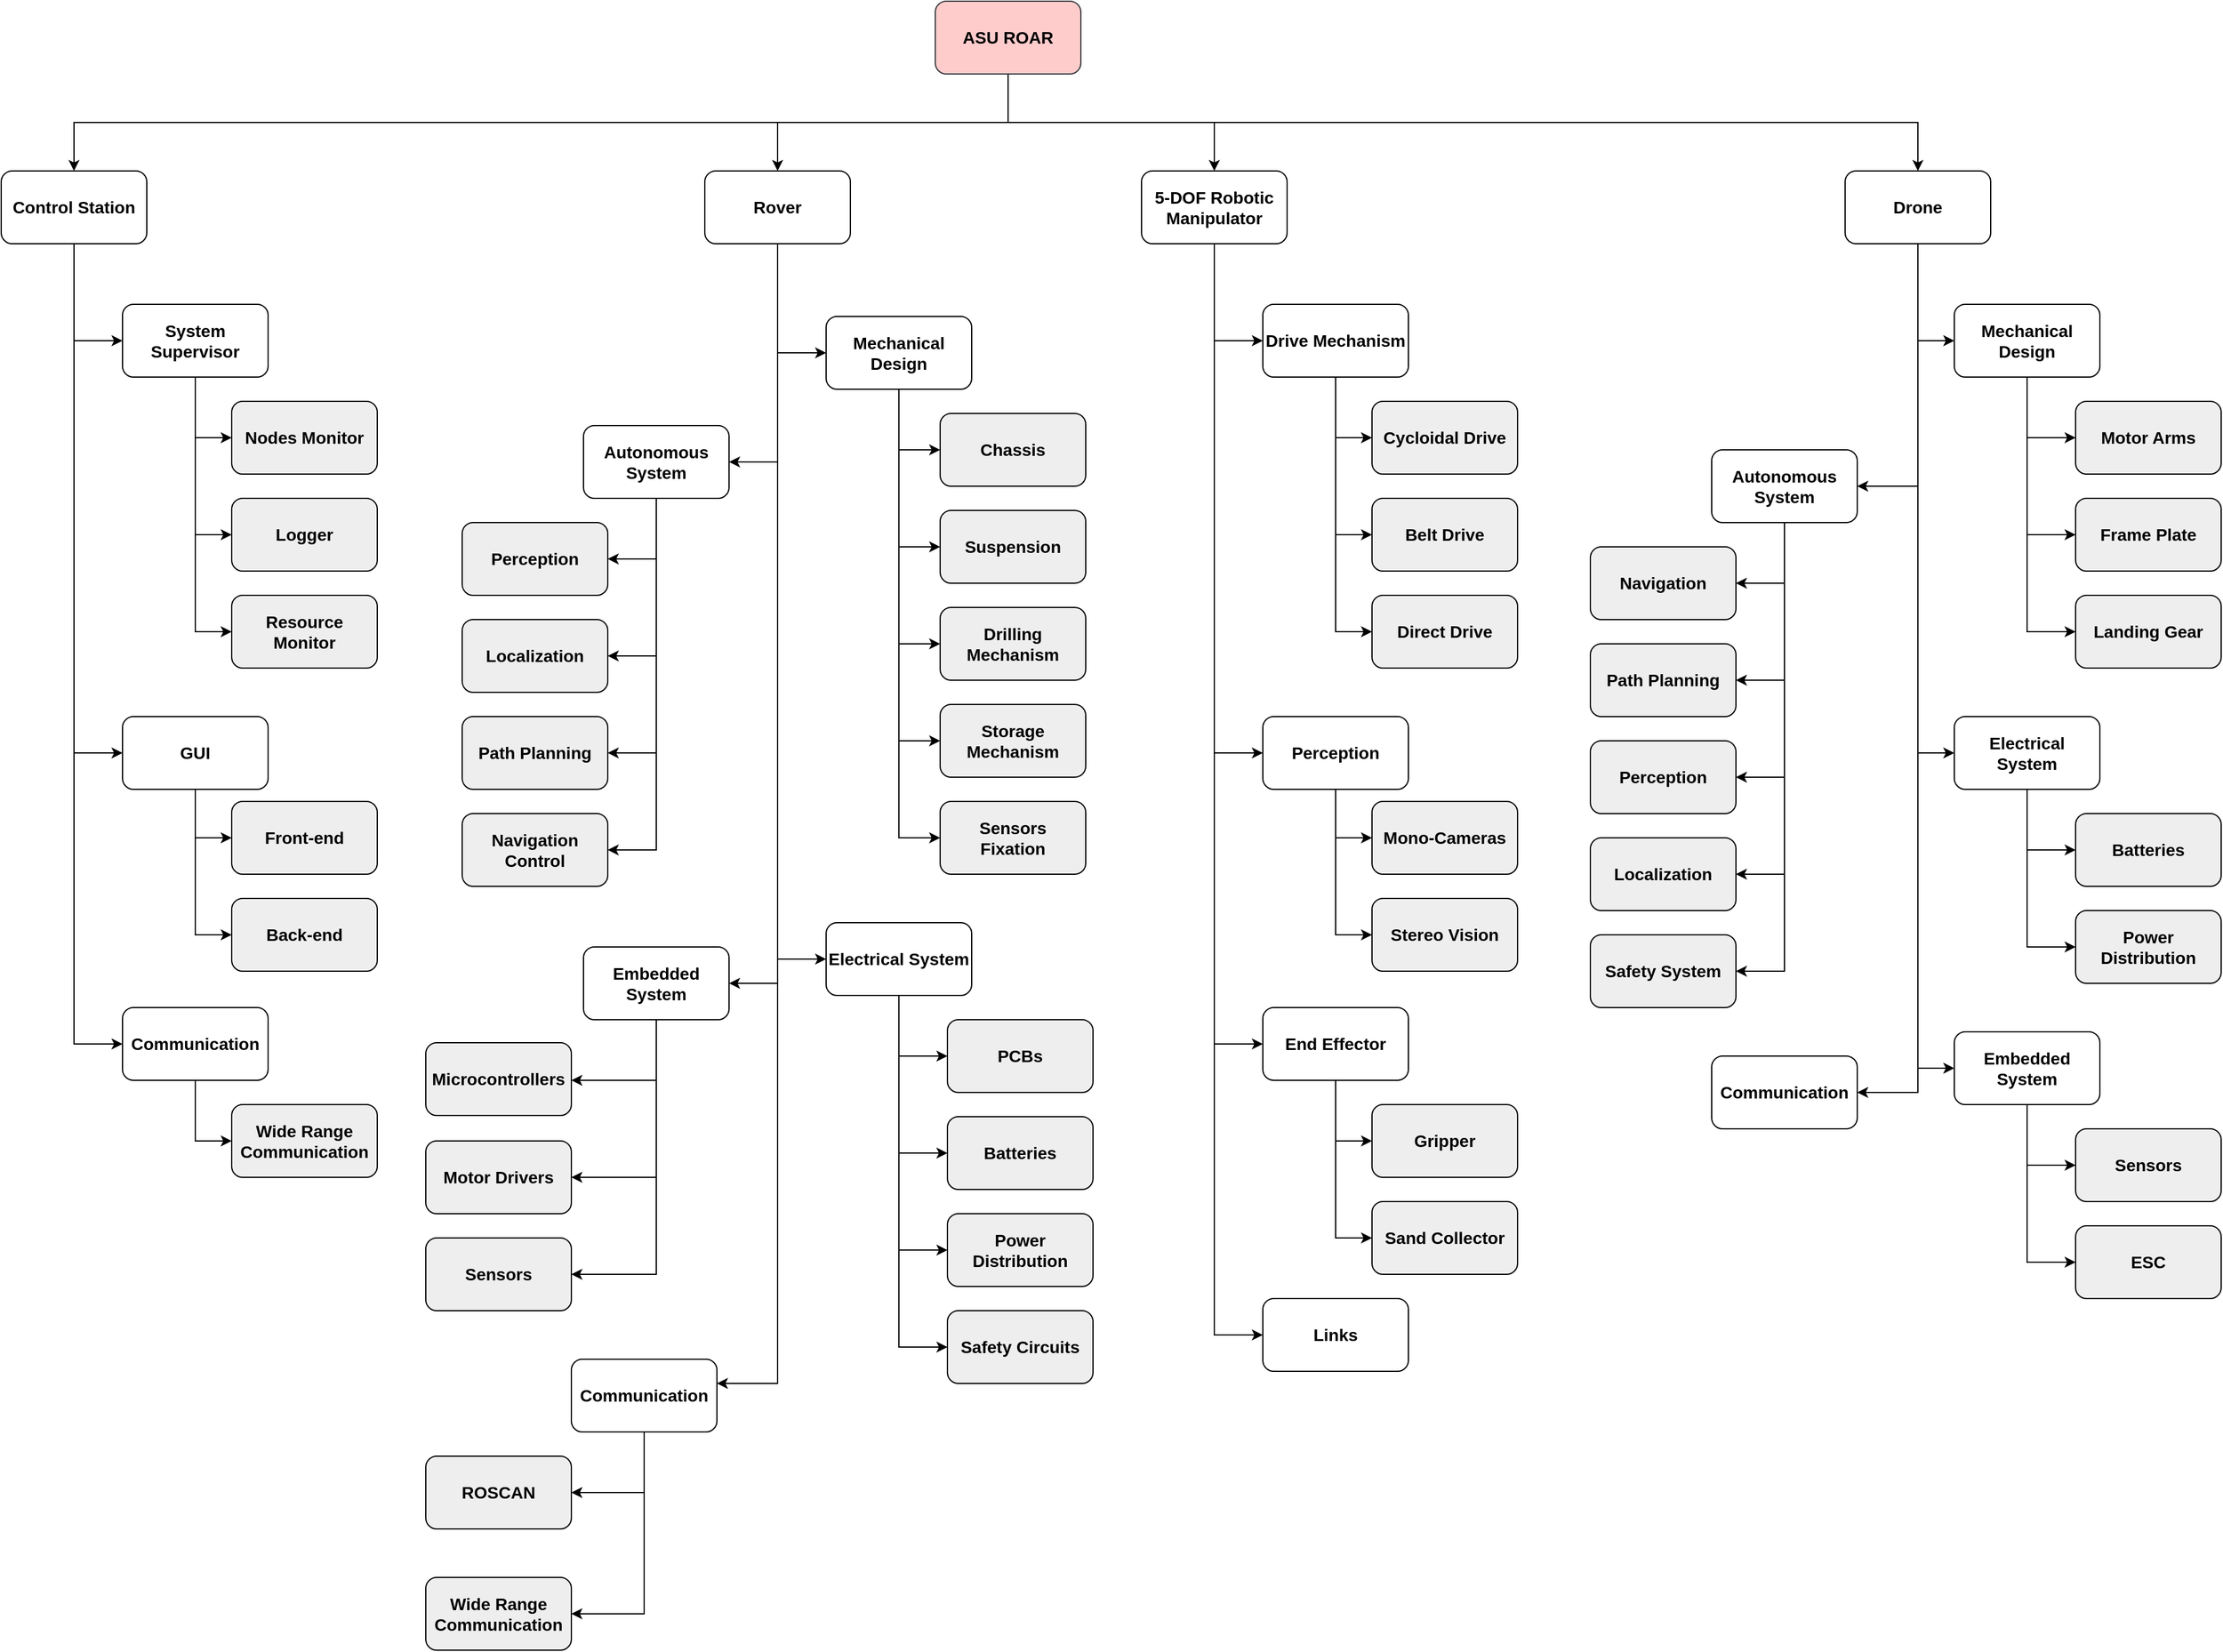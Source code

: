 <mxfile version="26.1.1">
  <diagram id="prtHgNgQTEPvFCAcTncT" name="Page-1">
    <mxGraphModel dx="3217" dy="1393" grid="1" gridSize="10" guides="1" tooltips="1" connect="1" arrows="1" fold="1" page="1" pageScale="1" pageWidth="827" pageHeight="1169" math="0" shadow="0">
      <root>
        <mxCell id="0" />
        <mxCell id="1" parent="0" />
        <mxCell id="KZ6kE2b2YqEz4VbwZUhU-57" style="edgeStyle=orthogonalEdgeStyle;rounded=0;orthogonalLoop=1;jettySize=auto;html=1;exitX=0.5;exitY=1;exitDx=0;exitDy=0;entryX=0.5;entryY=0;entryDx=0;entryDy=0;" parent="1" source="N1VjgT0BrK08xfT6yM9E-1" target="KZ6kE2b2YqEz4VbwZUhU-35" edge="1">
          <mxGeometry relative="1" as="geometry" />
        </mxCell>
        <mxCell id="KZ6kE2b2YqEz4VbwZUhU-58" style="edgeStyle=orthogonalEdgeStyle;rounded=0;orthogonalLoop=1;jettySize=auto;html=1;exitX=0.5;exitY=1;exitDx=0;exitDy=0;entryX=0.5;entryY=0;entryDx=0;entryDy=0;" parent="1" source="N1VjgT0BrK08xfT6yM9E-1" target="N1VjgT0BrK08xfT6yM9E-2" edge="1">
          <mxGeometry relative="1" as="geometry" />
        </mxCell>
        <mxCell id="KZ6kE2b2YqEz4VbwZUhU-59" style="edgeStyle=orthogonalEdgeStyle;rounded=0;orthogonalLoop=1;jettySize=auto;html=1;exitX=0.5;exitY=1;exitDx=0;exitDy=0;entryX=0.5;entryY=0;entryDx=0;entryDy=0;" parent="1" source="N1VjgT0BrK08xfT6yM9E-1" target="N1VjgT0BrK08xfT6yM9E-4" edge="1">
          <mxGeometry relative="1" as="geometry" />
        </mxCell>
        <mxCell id="KZ6kE2b2YqEz4VbwZUhU-60" style="edgeStyle=orthogonalEdgeStyle;rounded=0;orthogonalLoop=1;jettySize=auto;html=1;exitX=0.5;exitY=1;exitDx=0;exitDy=0;entryX=0.5;entryY=0;entryDx=0;entryDy=0;" parent="1" source="N1VjgT0BrK08xfT6yM9E-1" target="N1VjgT0BrK08xfT6yM9E-7" edge="1">
          <mxGeometry relative="1" as="geometry" />
        </mxCell>
        <mxCell id="N1VjgT0BrK08xfT6yM9E-1" value="ASU ROAR" style="rounded=1;whiteSpace=wrap;html=1;fillColor=light-dark(#FFCCCC,#800000);strokeColor=#36393d;fontStyle=1;fontSize=14;" parent="1" vertex="1">
          <mxGeometry x="200" width="120" height="60" as="geometry" />
        </mxCell>
        <mxCell id="N1VjgT0BrK08xfT6yM9E-10" value="" style="edgeStyle=orthogonalEdgeStyle;rounded=0;orthogonalLoop=1;jettySize=auto;html=1;fontStyle=1;fontSize=14;fillColor=#eeeeee;strokeColor=light-dark(#000000,#F5F5F5);fontColor=light-dark(#000000,#000000);" parent="1" source="N1VjgT0BrK08xfT6yM9E-2" target="N1VjgT0BrK08xfT6yM9E-9" edge="1">
          <mxGeometry relative="1" as="geometry">
            <Array as="points">
              <mxPoint x="70" y="290" />
            </Array>
          </mxGeometry>
        </mxCell>
        <mxCell id="N1VjgT0BrK08xfT6yM9E-12" value="" style="edgeStyle=orthogonalEdgeStyle;rounded=0;orthogonalLoop=1;jettySize=auto;html=1;fontStyle=1;fontSize=14;fillColor=#eeeeee;strokeColor=light-dark(#000000,#F5F5F5);fontColor=light-dark(#000000,#000000);" parent="1" source="N1VjgT0BrK08xfT6yM9E-2" target="N1VjgT0BrK08xfT6yM9E-11" edge="1">
          <mxGeometry relative="1" as="geometry">
            <Array as="points">
              <mxPoint x="70" y="380" />
            </Array>
          </mxGeometry>
        </mxCell>
        <mxCell id="N1VjgT0BrK08xfT6yM9E-34" value="" style="edgeStyle=orthogonalEdgeStyle;rounded=0;orthogonalLoop=1;jettySize=auto;html=1;fontStyle=1;fontSize=14;fillColor=#eeeeee;strokeColor=light-dark(#000000,#F5F5F5);fontColor=light-dark(#000000,#000000);" parent="1" source="N1VjgT0BrK08xfT6yM9E-2" target="N1VjgT0BrK08xfT6yM9E-33" edge="1">
          <mxGeometry relative="1" as="geometry">
            <Array as="points">
              <mxPoint x="70" y="810" />
            </Array>
          </mxGeometry>
        </mxCell>
        <mxCell id="N1VjgT0BrK08xfT6yM9E-36" value="" style="edgeStyle=orthogonalEdgeStyle;rounded=0;orthogonalLoop=1;jettySize=auto;html=1;fontStyle=1;fontSize=14;fillColor=#eeeeee;strokeColor=light-dark(#000000,#F5F5F5);fontColor=light-dark(#000000,#000000);" parent="1" source="N1VjgT0BrK08xfT6yM9E-2" target="N1VjgT0BrK08xfT6yM9E-35" edge="1">
          <mxGeometry relative="1" as="geometry">
            <Array as="points">
              <mxPoint x="70" y="1140" />
            </Array>
          </mxGeometry>
        </mxCell>
        <mxCell id="fmWjf3nf-cf21QUZLyPy-4" style="edgeStyle=orthogonalEdgeStyle;rounded=0;orthogonalLoop=1;jettySize=auto;html=1;exitX=0.5;exitY=1;exitDx=0;exitDy=0;entryX=0;entryY=0.5;entryDx=0;entryDy=0;" edge="1" parent="1" source="N1VjgT0BrK08xfT6yM9E-2" target="N1VjgT0BrK08xfT6yM9E-37">
          <mxGeometry relative="1" as="geometry" />
        </mxCell>
        <mxCell id="N1VjgT0BrK08xfT6yM9E-2" value="Rover" style="whiteSpace=wrap;html=1;rounded=1;fillColor=light-dark(#FFFFFF,#AD7777);fontStyle=1;fontSize=14;" parent="1" vertex="1">
          <mxGeometry x="10" y="140" width="120" height="60" as="geometry" />
        </mxCell>
        <mxCell id="N1VjgT0BrK08xfT6yM9E-60" value="" style="edgeStyle=orthogonalEdgeStyle;rounded=0;orthogonalLoop=1;jettySize=auto;html=1;fontStyle=1;fontSize=14;fillColor=#eeeeee;strokeColor=light-dark(#000000,#F5F5F5);fontColor=light-dark(#000000,#000000);" parent="1" source="N1VjgT0BrK08xfT6yM9E-4" target="N1VjgT0BrK08xfT6yM9E-59" edge="1">
          <mxGeometry relative="1" as="geometry">
            <Array as="points">
              <mxPoint x="430" y="280" />
            </Array>
          </mxGeometry>
        </mxCell>
        <mxCell id="N1VjgT0BrK08xfT6yM9E-62" value="" style="edgeStyle=orthogonalEdgeStyle;rounded=0;orthogonalLoop=1;jettySize=auto;html=1;fontStyle=1;fontSize=14;fillColor=#eeeeee;strokeColor=light-dark(#000000,#F5F5F5);fontColor=light-dark(#000000,#000000);" parent="1" source="N1VjgT0BrK08xfT6yM9E-4" target="N1VjgT0BrK08xfT6yM9E-61" edge="1">
          <mxGeometry relative="1" as="geometry">
            <Array as="points">
              <mxPoint x="430" y="890" />
              <mxPoint x="430" y="890" />
            </Array>
          </mxGeometry>
        </mxCell>
        <mxCell id="N1VjgT0BrK08xfT6yM9E-64" value="" style="edgeStyle=orthogonalEdgeStyle;rounded=0;orthogonalLoop=1;jettySize=auto;html=1;fontStyle=1;fontSize=14;fillColor=#eeeeee;strokeColor=light-dark(#000000,#F5F5F5);fontColor=light-dark(#000000,#000000);" parent="1" source="N1VjgT0BrK08xfT6yM9E-4" target="N1VjgT0BrK08xfT6yM9E-63" edge="1">
          <mxGeometry relative="1" as="geometry">
            <Array as="points">
              <mxPoint x="430" y="860" />
            </Array>
          </mxGeometry>
        </mxCell>
        <mxCell id="N1VjgT0BrK08xfT6yM9E-66" value="" style="edgeStyle=orthogonalEdgeStyle;rounded=0;orthogonalLoop=1;jettySize=auto;html=1;fontStyle=1;fontSize=14;fillColor=#eeeeee;strokeColor=light-dark(#000000,#F5F5F5);fontColor=light-dark(#000000,#000000);" parent="1" source="N1VjgT0BrK08xfT6yM9E-4" target="N1VjgT0BrK08xfT6yM9E-65" edge="1">
          <mxGeometry relative="1" as="geometry">
            <Array as="points">
              <mxPoint x="430" y="620" />
            </Array>
          </mxGeometry>
        </mxCell>
        <mxCell id="N1VjgT0BrK08xfT6yM9E-4" value="5-DOF Robotic Manipulator" style="rounded=1;whiteSpace=wrap;html=1;fillColor=light-dark(#FFFFFF,#AD7777);fontStyle=1;fontSize=14;" parent="1" vertex="1">
          <mxGeometry x="370" y="140" width="120" height="60" as="geometry" />
        </mxCell>
        <mxCell id="KZ6kE2b2YqEz4VbwZUhU-1" style="edgeStyle=orthogonalEdgeStyle;rounded=0;orthogonalLoop=1;jettySize=auto;html=1;exitX=0.5;exitY=1;exitDx=0;exitDy=0;entryX=0;entryY=0.5;entryDx=0;entryDy=0;" parent="1" source="N1VjgT0BrK08xfT6yM9E-7" target="N1VjgT0BrK08xfT6yM9E-83" edge="1">
          <mxGeometry relative="1" as="geometry" />
        </mxCell>
        <mxCell id="KZ6kE2b2YqEz4VbwZUhU-8" style="edgeStyle=orthogonalEdgeStyle;rounded=0;orthogonalLoop=1;jettySize=auto;html=1;exitX=0.5;exitY=1;exitDx=0;exitDy=0;entryX=0;entryY=0.5;entryDx=0;entryDy=0;" parent="1" source="N1VjgT0BrK08xfT6yM9E-7" target="N1VjgT0BrK08xfT6yM9E-87" edge="1">
          <mxGeometry relative="1" as="geometry" />
        </mxCell>
        <mxCell id="KZ6kE2b2YqEz4VbwZUhU-18" style="edgeStyle=orthogonalEdgeStyle;rounded=0;orthogonalLoop=1;jettySize=auto;html=1;exitX=0.5;exitY=1;exitDx=0;exitDy=0;entryX=0;entryY=0.5;entryDx=0;entryDy=0;" parent="1" source="N1VjgT0BrK08xfT6yM9E-7" target="KZ6kE2b2YqEz4VbwZUhU-15" edge="1">
          <mxGeometry relative="1" as="geometry">
            <mxPoint x="990" y="897.5" as="targetPoint" />
          </mxGeometry>
        </mxCell>
        <mxCell id="KZ6kE2b2YqEz4VbwZUhU-19" style="edgeStyle=orthogonalEdgeStyle;rounded=0;orthogonalLoop=1;jettySize=auto;html=1;exitX=0.5;exitY=1;exitDx=0;exitDy=0;entryX=1;entryY=0.5;entryDx=0;entryDy=0;" parent="1" source="N1VjgT0BrK08xfT6yM9E-7" target="N1VjgT0BrK08xfT6yM9E-85" edge="1">
          <mxGeometry relative="1" as="geometry" />
        </mxCell>
        <mxCell id="KZ6kE2b2YqEz4VbwZUhU-30" style="edgeStyle=orthogonalEdgeStyle;rounded=0;orthogonalLoop=1;jettySize=auto;html=1;exitX=0.5;exitY=1;exitDx=0;exitDy=0;entryX=1;entryY=0.5;entryDx=0;entryDy=0;" parent="1" source="N1VjgT0BrK08xfT6yM9E-7" target="N1VjgT0BrK08xfT6yM9E-93" edge="1">
          <mxGeometry relative="1" as="geometry" />
        </mxCell>
        <mxCell id="N1VjgT0BrK08xfT6yM9E-7" value="Drone" style="rounded=1;whiteSpace=wrap;html=1;fillColor=light-dark(#FFFFFF,#AD7777);fontStyle=1;fontSize=14;" parent="1" vertex="1">
          <mxGeometry x="950" y="140" width="120" height="60" as="geometry" />
        </mxCell>
        <mxCell id="N1VjgT0BrK08xfT6yM9E-15" value="" style="edgeStyle=orthogonalEdgeStyle;rounded=0;orthogonalLoop=1;jettySize=auto;html=1;fontStyle=1;fontSize=14;fillColor=#eeeeee;strokeColor=light-dark(#000000,#F5F5F5);fontColor=light-dark(#000000,#000000);" parent="1" source="N1VjgT0BrK08xfT6yM9E-9" target="N1VjgT0BrK08xfT6yM9E-13" edge="1">
          <mxGeometry relative="1" as="geometry">
            <Array as="points">
              <mxPoint x="170" y="370" />
            </Array>
          </mxGeometry>
        </mxCell>
        <mxCell id="N1VjgT0BrK08xfT6yM9E-20" value="" style="edgeStyle=orthogonalEdgeStyle;rounded=0;orthogonalLoop=1;jettySize=auto;html=1;fontStyle=1;fontSize=14;fillColor=#eeeeee;strokeColor=light-dark(#000000,#F5F5F5);fontColor=light-dark(#000000,#000000);" parent="1" source="N1VjgT0BrK08xfT6yM9E-9" target="N1VjgT0BrK08xfT6yM9E-19" edge="1">
          <mxGeometry relative="1" as="geometry">
            <Array as="points">
              <mxPoint x="170" y="450" />
            </Array>
          </mxGeometry>
        </mxCell>
        <mxCell id="N1VjgT0BrK08xfT6yM9E-22" value="" style="edgeStyle=orthogonalEdgeStyle;rounded=0;orthogonalLoop=1;jettySize=auto;html=1;fontStyle=1;fontSize=14;fillColor=#eeeeee;strokeColor=light-dark(#000000,#F5F5F5);fontColor=light-dark(#000000,#000000);" parent="1" source="N1VjgT0BrK08xfT6yM9E-9" target="N1VjgT0BrK08xfT6yM9E-21" edge="1">
          <mxGeometry relative="1" as="geometry">
            <Array as="points">
              <mxPoint x="170" y="530" />
            </Array>
          </mxGeometry>
        </mxCell>
        <mxCell id="N1VjgT0BrK08xfT6yM9E-24" value="" style="edgeStyle=orthogonalEdgeStyle;rounded=0;orthogonalLoop=1;jettySize=auto;html=1;fontStyle=1;fontSize=14;fillColor=#eeeeee;strokeColor=light-dark(#000000,#F5F5F5);fontColor=light-dark(#000000,#000000);" parent="1" source="N1VjgT0BrK08xfT6yM9E-9" target="N1VjgT0BrK08xfT6yM9E-23" edge="1">
          <mxGeometry relative="1" as="geometry">
            <Array as="points">
              <mxPoint x="170" y="610" />
            </Array>
          </mxGeometry>
        </mxCell>
        <mxCell id="fmWjf3nf-cf21QUZLyPy-5" style="edgeStyle=orthogonalEdgeStyle;rounded=0;orthogonalLoop=1;jettySize=auto;html=1;exitX=0.5;exitY=1;exitDx=0;exitDy=0;entryX=0;entryY=0.5;entryDx=0;entryDy=0;" edge="1" parent="1" source="N1VjgT0BrK08xfT6yM9E-9" target="fmWjf3nf-cf21QUZLyPy-3">
          <mxGeometry relative="1" as="geometry" />
        </mxCell>
        <mxCell id="N1VjgT0BrK08xfT6yM9E-9" value="Mechanical Design" style="whiteSpace=wrap;html=1;rounded=1;fillColor=light-dark(#FFFFFF,#BABABA);fontStyle=1;fontSize=14;" parent="1" vertex="1">
          <mxGeometry x="110" y="260" width="120" height="60" as="geometry" />
        </mxCell>
        <mxCell id="N1VjgT0BrK08xfT6yM9E-26" value="" style="edgeStyle=orthogonalEdgeStyle;rounded=0;orthogonalLoop=1;jettySize=auto;html=1;fontStyle=1;fontSize=14;fillColor=#eeeeee;strokeColor=light-dark(#000000,#F5F5F5);fontColor=light-dark(#000000,#000000);" parent="1" source="N1VjgT0BrK08xfT6yM9E-11" target="N1VjgT0BrK08xfT6yM9E-25" edge="1">
          <mxGeometry relative="1" as="geometry">
            <Array as="points">
              <mxPoint x="-30" y="460" />
            </Array>
          </mxGeometry>
        </mxCell>
        <mxCell id="N1VjgT0BrK08xfT6yM9E-28" value="" style="edgeStyle=orthogonalEdgeStyle;rounded=0;orthogonalLoop=1;jettySize=auto;html=1;fontStyle=1;fontSize=14;fillColor=#eeeeee;strokeColor=light-dark(#000000,#F5F5F5);fontColor=light-dark(#000000,#000000);" parent="1" source="N1VjgT0BrK08xfT6yM9E-11" target="N1VjgT0BrK08xfT6yM9E-27" edge="1">
          <mxGeometry relative="1" as="geometry">
            <Array as="points">
              <mxPoint x="-30" y="540" />
            </Array>
          </mxGeometry>
        </mxCell>
        <mxCell id="N1VjgT0BrK08xfT6yM9E-30" value="" style="edgeStyle=orthogonalEdgeStyle;rounded=0;orthogonalLoop=1;jettySize=auto;html=1;fontStyle=1;fontSize=14;fillColor=#eeeeee;strokeColor=light-dark(#000000,#F5F5F5);fontColor=light-dark(#000000,#000000);" parent="1" source="N1VjgT0BrK08xfT6yM9E-11" target="N1VjgT0BrK08xfT6yM9E-29" edge="1">
          <mxGeometry relative="1" as="geometry">
            <Array as="points">
              <mxPoint x="-30" y="620" />
            </Array>
          </mxGeometry>
        </mxCell>
        <mxCell id="N1VjgT0BrK08xfT6yM9E-32" value="" style="edgeStyle=orthogonalEdgeStyle;rounded=0;orthogonalLoop=1;jettySize=auto;html=1;fontStyle=1;fontSize=14;fillColor=#eeeeee;strokeColor=light-dark(#000000,#F5F5F5);fontColor=light-dark(#000000,#000000);" parent="1" source="N1VjgT0BrK08xfT6yM9E-11" target="N1VjgT0BrK08xfT6yM9E-31" edge="1">
          <mxGeometry relative="1" as="geometry">
            <Array as="points">
              <mxPoint x="-30" y="700" />
            </Array>
          </mxGeometry>
        </mxCell>
        <mxCell id="N1VjgT0BrK08xfT6yM9E-11" value="Autonomous System" style="whiteSpace=wrap;html=1;rounded=1;fillColor=light-dark(#FFFFFF,#BABABA);fontStyle=1;fontSize=14;" parent="1" vertex="1">
          <mxGeometry x="-90" y="350" width="120" height="60" as="geometry" />
        </mxCell>
        <mxCell id="N1VjgT0BrK08xfT6yM9E-13" value="Chassis" style="whiteSpace=wrap;html=1;rounded=1;fontStyle=1;fontSize=14;fillColor=#eeeeee;strokeColor=light-dark(#000000,#F5F5F5);fontColor=light-dark(#000000,#000000);" parent="1" vertex="1">
          <mxGeometry x="204" y="340" width="120" height="60" as="geometry" />
        </mxCell>
        <mxCell id="N1VjgT0BrK08xfT6yM9E-19" value="Suspension" style="whiteSpace=wrap;html=1;rounded=1;fontStyle=1;fontSize=14;fillColor=#eeeeee;strokeColor=light-dark(#000000,#F5F5F5);fontColor=light-dark(#000000,#000000);" parent="1" vertex="1">
          <mxGeometry x="204" y="420" width="120" height="60" as="geometry" />
        </mxCell>
        <mxCell id="N1VjgT0BrK08xfT6yM9E-21" value="Drilling Mechanism" style="whiteSpace=wrap;html=1;rounded=1;fontStyle=1;fontSize=14;fillColor=#eeeeee;strokeColor=light-dark(#000000,#F5F5F5);fontColor=light-dark(#000000,#000000);" parent="1" vertex="1">
          <mxGeometry x="204" y="500" width="120" height="60" as="geometry" />
        </mxCell>
        <mxCell id="N1VjgT0BrK08xfT6yM9E-23" value="Storage Mechanism" style="whiteSpace=wrap;html=1;rounded=1;fontStyle=1;fontSize=14;fillColor=#eeeeee;strokeColor=light-dark(#000000,#F5F5F5);fontColor=light-dark(#000000,#000000);" parent="1" vertex="1">
          <mxGeometry x="204" y="580" width="120" height="60" as="geometry" />
        </mxCell>
        <mxCell id="N1VjgT0BrK08xfT6yM9E-25" value="Perception" style="whiteSpace=wrap;html=1;rounded=1;fontStyle=1;fontSize=14;fillColor=#eeeeee;strokeColor=light-dark(#000000,#F5F5F5);fontColor=light-dark(#000000,#000000);" parent="1" vertex="1">
          <mxGeometry x="-190" y="430" width="120" height="60" as="geometry" />
        </mxCell>
        <mxCell id="N1VjgT0BrK08xfT6yM9E-27" value="Localization" style="whiteSpace=wrap;html=1;rounded=1;fontStyle=1;fontSize=14;fillColor=#eeeeee;strokeColor=light-dark(#000000,#F5F5F5);fontColor=light-dark(#000000,#000000);" parent="1" vertex="1">
          <mxGeometry x="-190" y="510" width="120" height="60" as="geometry" />
        </mxCell>
        <mxCell id="N1VjgT0BrK08xfT6yM9E-29" value="Path Planning" style="whiteSpace=wrap;html=1;rounded=1;fontStyle=1;fontSize=14;fillColor=#eeeeee;strokeColor=light-dark(#000000,#F5F5F5);fontColor=light-dark(#000000,#000000);" parent="1" vertex="1">
          <mxGeometry x="-190" y="590" width="120" height="60" as="geometry" />
        </mxCell>
        <mxCell id="N1VjgT0BrK08xfT6yM9E-31" value="Navigation Control" style="whiteSpace=wrap;html=1;rounded=1;fontStyle=1;fontSize=14;fillColor=#eeeeee;strokeColor=light-dark(#000000,#F5F5F5);fontColor=light-dark(#000000,#000000);" parent="1" vertex="1">
          <mxGeometry x="-190" y="670" width="120" height="60" as="geometry" />
        </mxCell>
        <mxCell id="N1VjgT0BrK08xfT6yM9E-49" value="" style="edgeStyle=orthogonalEdgeStyle;rounded=0;orthogonalLoop=1;jettySize=auto;html=1;fontStyle=1;fontSize=14;fillColor=#eeeeee;strokeColor=light-dark(#000000,#F5F5F5);fontColor=light-dark(#000000,#000000);" parent="1" source="N1VjgT0BrK08xfT6yM9E-33" target="N1VjgT0BrK08xfT6yM9E-48" edge="1">
          <mxGeometry relative="1" as="geometry">
            <Array as="points">
              <mxPoint x="-30" y="890" />
            </Array>
          </mxGeometry>
        </mxCell>
        <mxCell id="N1VjgT0BrK08xfT6yM9E-51" value="" style="edgeStyle=orthogonalEdgeStyle;rounded=0;orthogonalLoop=1;jettySize=auto;html=1;entryX=1;entryY=0.5;entryDx=0;entryDy=0;fontStyle=1;fontSize=14;fillColor=#eeeeee;strokeColor=light-dark(#000000,#F5F5F5);fontColor=light-dark(#000000,#000000);" parent="1" target="N1VjgT0BrK08xfT6yM9E-50" edge="1">
          <mxGeometry relative="1" as="geometry">
            <mxPoint x="-30" y="910" as="sourcePoint" />
            <mxPoint x="-90" y="990" as="targetPoint" />
            <Array as="points">
              <mxPoint x="-30" y="970" />
            </Array>
          </mxGeometry>
        </mxCell>
        <mxCell id="N1VjgT0BrK08xfT6yM9E-53" value="" style="edgeStyle=orthogonalEdgeStyle;rounded=0;orthogonalLoop=1;jettySize=auto;html=1;fontStyle=1;fontSize=14;fillColor=#eeeeee;strokeColor=light-dark(#000000,#F5F5F5);fontColor=light-dark(#000000,#000000);" parent="1" source="N1VjgT0BrK08xfT6yM9E-33" target="N1VjgT0BrK08xfT6yM9E-52" edge="1">
          <mxGeometry relative="1" as="geometry">
            <Array as="points">
              <mxPoint x="-30" y="1050" />
            </Array>
          </mxGeometry>
        </mxCell>
        <mxCell id="N1VjgT0BrK08xfT6yM9E-33" value="Embedded System" style="whiteSpace=wrap;html=1;rounded=1;fillColor=light-dark(#FFFFFF,#BABABA);fontStyle=1;fontSize=14;" parent="1" vertex="1">
          <mxGeometry x="-90" y="780" width="120" height="60" as="geometry" />
        </mxCell>
        <mxCell id="fmWjf3nf-cf21QUZLyPy-1" style="edgeStyle=orthogonalEdgeStyle;rounded=0;orthogonalLoop=1;jettySize=auto;html=1;exitX=0.5;exitY=1;exitDx=0;exitDy=0;entryX=1;entryY=0.5;entryDx=0;entryDy=0;" edge="1" parent="1" source="N1VjgT0BrK08xfT6yM9E-35" target="N1VjgT0BrK08xfT6yM9E-55">
          <mxGeometry relative="1" as="geometry" />
        </mxCell>
        <mxCell id="fmWjf3nf-cf21QUZLyPy-2" style="edgeStyle=orthogonalEdgeStyle;rounded=0;orthogonalLoop=1;jettySize=auto;html=1;exitX=0.5;exitY=1;exitDx=0;exitDy=0;entryX=1;entryY=0.5;entryDx=0;entryDy=0;" edge="1" parent="1" source="N1VjgT0BrK08xfT6yM9E-35" target="N1VjgT0BrK08xfT6yM9E-57">
          <mxGeometry relative="1" as="geometry" />
        </mxCell>
        <mxCell id="N1VjgT0BrK08xfT6yM9E-35" value="Communication" style="whiteSpace=wrap;html=1;rounded=1;fillColor=light-dark(#FFFFFF,#BABABA);fontStyle=1;fontSize=14;" parent="1" vertex="1">
          <mxGeometry x="-100" y="1120" width="120" height="60" as="geometry" />
        </mxCell>
        <mxCell id="N1VjgT0BrK08xfT6yM9E-40" value="" style="edgeStyle=orthogonalEdgeStyle;rounded=0;orthogonalLoop=1;jettySize=auto;html=1;fontStyle=1;fontSize=14;fillColor=#eeeeee;strokeColor=light-dark(#000000,#F5F5F5);fontColor=light-dark(#000000,#000000);" parent="1" source="N1VjgT0BrK08xfT6yM9E-37" target="N1VjgT0BrK08xfT6yM9E-39" edge="1">
          <mxGeometry relative="1" as="geometry">
            <Array as="points">
              <mxPoint x="170" y="870" />
            </Array>
          </mxGeometry>
        </mxCell>
        <mxCell id="N1VjgT0BrK08xfT6yM9E-42" value="" style="edgeStyle=orthogonalEdgeStyle;rounded=0;orthogonalLoop=1;jettySize=auto;html=1;fontStyle=1;fontSize=14;fillColor=#eeeeee;strokeColor=light-dark(#000000,#F5F5F5);fontColor=light-dark(#000000,#000000);" parent="1" source="N1VjgT0BrK08xfT6yM9E-37" target="N1VjgT0BrK08xfT6yM9E-41" edge="1">
          <mxGeometry relative="1" as="geometry">
            <Array as="points">
              <mxPoint x="170" y="950" />
            </Array>
          </mxGeometry>
        </mxCell>
        <mxCell id="N1VjgT0BrK08xfT6yM9E-44" value="" style="edgeStyle=orthogonalEdgeStyle;rounded=0;orthogonalLoop=1;jettySize=auto;html=1;fontStyle=1;fontSize=14;fillColor=#eeeeee;strokeColor=light-dark(#000000,#F5F5F5);fontColor=light-dark(#000000,#000000);" parent="1" source="N1VjgT0BrK08xfT6yM9E-37" target="N1VjgT0BrK08xfT6yM9E-43" edge="1">
          <mxGeometry relative="1" as="geometry">
            <Array as="points">
              <mxPoint x="170" y="1030" />
            </Array>
          </mxGeometry>
        </mxCell>
        <mxCell id="N1VjgT0BrK08xfT6yM9E-46" value="" style="edgeStyle=orthogonalEdgeStyle;rounded=0;orthogonalLoop=1;jettySize=auto;html=1;fontStyle=1;fontSize=14;fillColor=#eeeeee;strokeColor=light-dark(#000000,#F5F5F5);fontColor=light-dark(#000000,#000000);" parent="1" source="N1VjgT0BrK08xfT6yM9E-37" target="N1VjgT0BrK08xfT6yM9E-45" edge="1">
          <mxGeometry relative="1" as="geometry">
            <Array as="points">
              <mxPoint x="170" y="1110" />
            </Array>
          </mxGeometry>
        </mxCell>
        <mxCell id="N1VjgT0BrK08xfT6yM9E-37" value="Electrical System" style="whiteSpace=wrap;html=1;rounded=1;fillColor=light-dark(#FFFFFF,#BABABA);fontStyle=1;fontSize=14;" parent="1" vertex="1">
          <mxGeometry x="110" y="760" width="120" height="60" as="geometry" />
        </mxCell>
        <mxCell id="N1VjgT0BrK08xfT6yM9E-39" value="PCBs" style="whiteSpace=wrap;html=1;rounded=1;fontStyle=1;fontSize=14;fillColor=#eeeeee;strokeColor=light-dark(#000000,#F5F5F5);fontColor=light-dark(#000000,#000000);" parent="1" vertex="1">
          <mxGeometry x="210" y="840" width="120" height="60" as="geometry" />
        </mxCell>
        <mxCell id="N1VjgT0BrK08xfT6yM9E-41" value="Batteries" style="whiteSpace=wrap;html=1;rounded=1;fontStyle=1;fontSize=14;fillColor=#eeeeee;strokeColor=light-dark(#000000,#F5F5F5);fontColor=light-dark(#000000,#000000);" parent="1" vertex="1">
          <mxGeometry x="210" y="920" width="120" height="60" as="geometry" />
        </mxCell>
        <mxCell id="N1VjgT0BrK08xfT6yM9E-43" value="Power Distribution" style="whiteSpace=wrap;html=1;rounded=1;fontStyle=1;fontSize=14;fillColor=#eeeeee;strokeColor=light-dark(#000000,#F5F5F5);fontColor=light-dark(#000000,#000000);" parent="1" vertex="1">
          <mxGeometry x="210" y="1000" width="120" height="60" as="geometry" />
        </mxCell>
        <mxCell id="N1VjgT0BrK08xfT6yM9E-45" value="Safety Circuits" style="whiteSpace=wrap;html=1;rounded=1;fontStyle=1;fontSize=14;fillColor=#eeeeee;strokeColor=light-dark(#000000,#F5F5F5);fontColor=light-dark(#000000,#000000);" parent="1" vertex="1">
          <mxGeometry x="210" y="1080" width="120" height="60" as="geometry" />
        </mxCell>
        <mxCell id="N1VjgT0BrK08xfT6yM9E-50" value="Motor Drivers" style="whiteSpace=wrap;html=1;rounded=1;fontStyle=1;fontSize=14;fillColor=#eeeeee;strokeColor=light-dark(#000000,#F5F5F5);fontColor=light-dark(#000000,#000000);" parent="1" vertex="1">
          <mxGeometry x="-220" y="940" width="120" height="60" as="geometry" />
        </mxCell>
        <mxCell id="N1VjgT0BrK08xfT6yM9E-52" value="Sensors" style="whiteSpace=wrap;html=1;rounded=1;fontStyle=1;fontSize=14;fillColor=#eeeeee;strokeColor=light-dark(#000000,#F5F5F5);fontColor=light-dark(#000000,#000000);" parent="1" vertex="1">
          <mxGeometry x="-220" y="1020" width="120" height="60" as="geometry" />
        </mxCell>
        <mxCell id="N1VjgT0BrK08xfT6yM9E-48" value="Microcontrollers" style="whiteSpace=wrap;html=1;rounded=1;fontStyle=1;fontSize=14;fillColor=#eeeeee;strokeColor=light-dark(#000000,#F5F5F5);fontColor=light-dark(#000000,#000000);" parent="1" vertex="1">
          <mxGeometry x="-220" y="859" width="120" height="60" as="geometry" />
        </mxCell>
        <mxCell id="N1VjgT0BrK08xfT6yM9E-55" value="ROSCAN" style="whiteSpace=wrap;html=1;rounded=1;fontStyle=1;fontSize=14;fillColor=#eeeeee;strokeColor=light-dark(#000000,#F5F5F5);fontColor=light-dark(#000000,#000000);" parent="1" vertex="1">
          <mxGeometry x="-220" y="1200" width="120" height="60" as="geometry" />
        </mxCell>
        <mxCell id="N1VjgT0BrK08xfT6yM9E-57" value="Wide Range Communication" style="whiteSpace=wrap;html=1;rounded=1;fontStyle=1;fontSize=14;fillColor=#eeeeee;strokeColor=light-dark(#000000,#F5F5F5);fontColor=light-dark(#000000,#000000);" parent="1" vertex="1">
          <mxGeometry x="-220" y="1300" width="120" height="60" as="geometry" />
        </mxCell>
        <mxCell id="N1VjgT0BrK08xfT6yM9E-68" value="" style="edgeStyle=orthogonalEdgeStyle;rounded=0;orthogonalLoop=1;jettySize=auto;html=1;fontStyle=1;fontSize=14;fillColor=#eeeeee;strokeColor=light-dark(#000000,#F5F5F5);fontColor=light-dark(#000000,#000000);" parent="1" source="N1VjgT0BrK08xfT6yM9E-59" target="N1VjgT0BrK08xfT6yM9E-67" edge="1">
          <mxGeometry relative="1" as="geometry">
            <Array as="points">
              <mxPoint x="530" y="440" />
            </Array>
          </mxGeometry>
        </mxCell>
        <mxCell id="N1VjgT0BrK08xfT6yM9E-70" value="" style="edgeStyle=orthogonalEdgeStyle;rounded=0;orthogonalLoop=1;jettySize=auto;html=1;fontStyle=1;fontSize=14;fillColor=#eeeeee;strokeColor=light-dark(#000000,#F5F5F5);fontColor=light-dark(#000000,#000000);" parent="1" source="N1VjgT0BrK08xfT6yM9E-59" target="N1VjgT0BrK08xfT6yM9E-69" edge="1">
          <mxGeometry relative="1" as="geometry">
            <Array as="points">
              <mxPoint x="530" y="520" />
            </Array>
          </mxGeometry>
        </mxCell>
        <mxCell id="N1VjgT0BrK08xfT6yM9E-72" value="" style="edgeStyle=orthogonalEdgeStyle;rounded=0;orthogonalLoop=1;jettySize=auto;html=1;fontStyle=1;fontSize=14;fillColor=#eeeeee;strokeColor=light-dark(#000000,#F5F5F5);fontColor=light-dark(#000000,#000000);" parent="1" source="N1VjgT0BrK08xfT6yM9E-59" target="N1VjgT0BrK08xfT6yM9E-71" edge="1">
          <mxGeometry relative="1" as="geometry">
            <Array as="points">
              <mxPoint x="530" y="360" />
            </Array>
          </mxGeometry>
        </mxCell>
        <mxCell id="N1VjgT0BrK08xfT6yM9E-59" value="Drive Mechanism" style="rounded=1;whiteSpace=wrap;html=1;fillColor=light-dark(#FFFFFF,#BABABA);fontStyle=1;fontSize=14;" parent="1" vertex="1">
          <mxGeometry x="470" y="250" width="120" height="60" as="geometry" />
        </mxCell>
        <mxCell id="N1VjgT0BrK08xfT6yM9E-61" value="Links" style="rounded=1;whiteSpace=wrap;html=1;fillColor=light-dark(#FFFFFF,#BABABA);fontStyle=1;fontSize=14;" parent="1" vertex="1">
          <mxGeometry x="470" y="1070" width="120" height="60" as="geometry" />
        </mxCell>
        <mxCell id="N1VjgT0BrK08xfT6yM9E-80" value="" style="edgeStyle=orthogonalEdgeStyle;rounded=0;orthogonalLoop=1;jettySize=auto;html=1;fontStyle=1;fontSize=14;fillColor=#eeeeee;strokeColor=light-dark(#000000,#F5F5F5);fontColor=light-dark(#000000,#000000);" parent="1" source="N1VjgT0BrK08xfT6yM9E-63" target="N1VjgT0BrK08xfT6yM9E-79" edge="1">
          <mxGeometry relative="1" as="geometry">
            <Array as="points">
              <mxPoint x="530" y="940" />
            </Array>
          </mxGeometry>
        </mxCell>
        <mxCell id="N1VjgT0BrK08xfT6yM9E-82" value="" style="edgeStyle=orthogonalEdgeStyle;rounded=0;orthogonalLoop=1;jettySize=auto;html=1;fontStyle=1;fontSize=14;fillColor=#eeeeee;strokeColor=light-dark(#000000,#F5F5F5);fontColor=light-dark(#000000,#000000);" parent="1" source="N1VjgT0BrK08xfT6yM9E-63" target="N1VjgT0BrK08xfT6yM9E-81" edge="1">
          <mxGeometry relative="1" as="geometry">
            <Array as="points">
              <mxPoint x="530" y="1020" />
            </Array>
          </mxGeometry>
        </mxCell>
        <mxCell id="N1VjgT0BrK08xfT6yM9E-63" value="End Effector" style="rounded=1;whiteSpace=wrap;html=1;fillColor=light-dark(#FFFFFF,#BABABA);fontStyle=1;fontSize=14;" parent="1" vertex="1">
          <mxGeometry x="470" y="830" width="120" height="60" as="geometry" />
        </mxCell>
        <mxCell id="N1VjgT0BrK08xfT6yM9E-75" value="" style="edgeStyle=orthogonalEdgeStyle;rounded=0;orthogonalLoop=1;jettySize=auto;html=1;fontStyle=1;fontSize=14;fillColor=#eeeeee;strokeColor=light-dark(#000000,#F5F5F5);fontColor=light-dark(#000000,#000000);" parent="1" source="N1VjgT0BrK08xfT6yM9E-65" target="N1VjgT0BrK08xfT6yM9E-74" edge="1">
          <mxGeometry relative="1" as="geometry">
            <Array as="points">
              <mxPoint x="530" y="690" />
            </Array>
          </mxGeometry>
        </mxCell>
        <mxCell id="N1VjgT0BrK08xfT6yM9E-77" value="" style="edgeStyle=orthogonalEdgeStyle;rounded=0;orthogonalLoop=1;jettySize=auto;html=1;fontStyle=1;fontSize=14;fillColor=#eeeeee;strokeColor=light-dark(#000000,#F5F5F5);fontColor=light-dark(#000000,#000000);" parent="1" source="N1VjgT0BrK08xfT6yM9E-65" target="N1VjgT0BrK08xfT6yM9E-76" edge="1">
          <mxGeometry relative="1" as="geometry">
            <Array as="points">
              <mxPoint x="530" y="770" />
            </Array>
          </mxGeometry>
        </mxCell>
        <mxCell id="N1VjgT0BrK08xfT6yM9E-65" value="Perception" style="rounded=1;whiteSpace=wrap;html=1;strokeColor=light-dark(#000000,#BABABA);fillColor=light-dark(#FFFFFF,#BABABA);fontStyle=1;fontSize=14;" parent="1" vertex="1">
          <mxGeometry x="470" y="590" width="120" height="60" as="geometry" />
        </mxCell>
        <mxCell id="N1VjgT0BrK08xfT6yM9E-67" value="Belt Drive" style="rounded=1;whiteSpace=wrap;html=1;fontStyle=1;fontSize=14;fillColor=#eeeeee;strokeColor=light-dark(#000000,#F5F5F5);fontColor=light-dark(#000000,#000000);" parent="1" vertex="1">
          <mxGeometry x="560" y="410" width="120" height="60" as="geometry" />
        </mxCell>
        <mxCell id="N1VjgT0BrK08xfT6yM9E-69" value="Direct Drive" style="rounded=1;whiteSpace=wrap;html=1;fontStyle=1;fontSize=14;fillColor=#eeeeee;strokeColor=light-dark(#000000,#F5F5F5);fontColor=light-dark(#000000,#000000);" parent="1" vertex="1">
          <mxGeometry x="560" y="490" width="120" height="60" as="geometry" />
        </mxCell>
        <mxCell id="N1VjgT0BrK08xfT6yM9E-71" value="Cycloidal Drive" style="rounded=1;whiteSpace=wrap;html=1;fontStyle=1;fontSize=14;fillColor=#eeeeee;strokeColor=light-dark(#000000,#F5F5F5);fontColor=light-dark(#000000,#000000);" parent="1" vertex="1">
          <mxGeometry x="560" y="330" width="120" height="60" as="geometry" />
        </mxCell>
        <mxCell id="N1VjgT0BrK08xfT6yM9E-74" value="Mono-Cameras" style="rounded=1;whiteSpace=wrap;html=1;fontStyle=1;fontSize=14;fillColor=#eeeeee;strokeColor=light-dark(#000000,#F5F5F5);fontColor=light-dark(#000000,#000000);" parent="1" vertex="1">
          <mxGeometry x="560" y="660" width="120" height="60" as="geometry" />
        </mxCell>
        <mxCell id="N1VjgT0BrK08xfT6yM9E-76" value="Stereo Vision" style="rounded=1;whiteSpace=wrap;html=1;fontStyle=1;fontSize=14;fillColor=#eeeeee;strokeColor=light-dark(#000000,#F5F5F5);fontColor=light-dark(#000000,#000000);" parent="1" vertex="1">
          <mxGeometry x="560" y="740" width="120" height="60" as="geometry" />
        </mxCell>
        <mxCell id="N1VjgT0BrK08xfT6yM9E-79" value="Gripper" style="rounded=1;whiteSpace=wrap;html=1;fontStyle=1;fontSize=14;fillColor=#eeeeee;strokeColor=light-dark(#000000,#F5F5F5);fontColor=light-dark(#000000,#000000);" parent="1" vertex="1">
          <mxGeometry x="560" y="910" width="120" height="60" as="geometry" />
        </mxCell>
        <mxCell id="N1VjgT0BrK08xfT6yM9E-81" value="Sand Collector" style="rounded=1;whiteSpace=wrap;html=1;fillColor=#eeeeee;strokeColor=light-dark(#000000,#F5F5F5);fontStyle=1;fontSize=14;fontColor=light-dark(#000000,#000000);" parent="1" vertex="1">
          <mxGeometry x="560" y="990" width="120" height="60" as="geometry" />
        </mxCell>
        <mxCell id="KZ6kE2b2YqEz4VbwZUhU-3" style="edgeStyle=orthogonalEdgeStyle;rounded=0;orthogonalLoop=1;jettySize=auto;html=1;exitX=0.5;exitY=1;exitDx=0;exitDy=0;entryX=0;entryY=0.5;entryDx=0;entryDy=0;" parent="1" source="N1VjgT0BrK08xfT6yM9E-83" target="KZ6kE2b2YqEz4VbwZUhU-2" edge="1">
          <mxGeometry relative="1" as="geometry" />
        </mxCell>
        <mxCell id="KZ6kE2b2YqEz4VbwZUhU-6" style="edgeStyle=orthogonalEdgeStyle;rounded=0;orthogonalLoop=1;jettySize=auto;html=1;exitX=0.5;exitY=1;exitDx=0;exitDy=0;entryX=0;entryY=0.5;entryDx=0;entryDy=0;" parent="1" source="N1VjgT0BrK08xfT6yM9E-83" target="KZ6kE2b2YqEz4VbwZUhU-4" edge="1">
          <mxGeometry relative="1" as="geometry" />
        </mxCell>
        <mxCell id="KZ6kE2b2YqEz4VbwZUhU-7" style="edgeStyle=orthogonalEdgeStyle;rounded=0;orthogonalLoop=1;jettySize=auto;html=1;exitX=0.5;exitY=1;exitDx=0;exitDy=0;entryX=0;entryY=0.5;entryDx=0;entryDy=0;" parent="1" source="N1VjgT0BrK08xfT6yM9E-83" target="KZ6kE2b2YqEz4VbwZUhU-5" edge="1">
          <mxGeometry relative="1" as="geometry" />
        </mxCell>
        <mxCell id="N1VjgT0BrK08xfT6yM9E-83" value="Mechanical Design" style="rounded=1;whiteSpace=wrap;html=1;fillColor=light-dark(#FFFFFF,#BABABA);fontStyle=1;fontSize=14;" parent="1" vertex="1">
          <mxGeometry x="1040" y="250" width="120" height="60" as="geometry" />
        </mxCell>
        <mxCell id="KZ6kE2b2YqEz4VbwZUhU-21" style="edgeStyle=orthogonalEdgeStyle;rounded=0;orthogonalLoop=1;jettySize=auto;html=1;exitX=0.5;exitY=1;exitDx=0;exitDy=0;entryX=1;entryY=0.5;entryDx=0;entryDy=0;" parent="1" source="N1VjgT0BrK08xfT6yM9E-85" target="KZ6kE2b2YqEz4VbwZUhU-20" edge="1">
          <mxGeometry relative="1" as="geometry" />
        </mxCell>
        <mxCell id="KZ6kE2b2YqEz4VbwZUhU-25" style="edgeStyle=orthogonalEdgeStyle;rounded=0;orthogonalLoop=1;jettySize=auto;html=1;exitX=0.5;exitY=1;exitDx=0;exitDy=0;entryX=1;entryY=0.5;entryDx=0;entryDy=0;" parent="1" source="N1VjgT0BrK08xfT6yM9E-85" target="KZ6kE2b2YqEz4VbwZUhU-22" edge="1">
          <mxGeometry relative="1" as="geometry" />
        </mxCell>
        <mxCell id="KZ6kE2b2YqEz4VbwZUhU-26" style="edgeStyle=orthogonalEdgeStyle;rounded=0;orthogonalLoop=1;jettySize=auto;html=1;exitX=0.5;exitY=1;exitDx=0;exitDy=0;entryX=1;entryY=0.5;entryDx=0;entryDy=0;" parent="1" source="N1VjgT0BrK08xfT6yM9E-85" target="KZ6kE2b2YqEz4VbwZUhU-23" edge="1">
          <mxGeometry relative="1" as="geometry" />
        </mxCell>
        <mxCell id="KZ6kE2b2YqEz4VbwZUhU-27" style="edgeStyle=orthogonalEdgeStyle;rounded=0;orthogonalLoop=1;jettySize=auto;html=1;exitX=0.5;exitY=1;exitDx=0;exitDy=0;entryX=1;entryY=0.5;entryDx=0;entryDy=0;" parent="1" source="N1VjgT0BrK08xfT6yM9E-85" target="KZ6kE2b2YqEz4VbwZUhU-24" edge="1">
          <mxGeometry relative="1" as="geometry" />
        </mxCell>
        <mxCell id="KZ6kE2b2YqEz4VbwZUhU-29" style="edgeStyle=orthogonalEdgeStyle;rounded=0;orthogonalLoop=1;jettySize=auto;html=1;exitX=0.5;exitY=1;exitDx=0;exitDy=0;entryX=1;entryY=0.5;entryDx=0;entryDy=0;" parent="1" source="N1VjgT0BrK08xfT6yM9E-85" target="KZ6kE2b2YqEz4VbwZUhU-28" edge="1">
          <mxGeometry relative="1" as="geometry" />
        </mxCell>
        <mxCell id="N1VjgT0BrK08xfT6yM9E-85" value="Autonomous System" style="rounded=1;whiteSpace=wrap;html=1;fillColor=light-dark(#FFFFFF,#BABABA);fontStyle=1;fontSize=14;" parent="1" vertex="1">
          <mxGeometry x="840" y="370" width="120" height="60" as="geometry" />
        </mxCell>
        <mxCell id="KZ6kE2b2YqEz4VbwZUhU-10" style="edgeStyle=orthogonalEdgeStyle;rounded=0;orthogonalLoop=1;jettySize=auto;html=1;exitX=0.5;exitY=1;exitDx=0;exitDy=0;entryX=0;entryY=0.5;entryDx=0;entryDy=0;" parent="1" source="N1VjgT0BrK08xfT6yM9E-87" target="KZ6kE2b2YqEz4VbwZUhU-9" edge="1">
          <mxGeometry relative="1" as="geometry" />
        </mxCell>
        <mxCell id="KZ6kE2b2YqEz4VbwZUhU-12" style="edgeStyle=orthogonalEdgeStyle;rounded=0;orthogonalLoop=1;jettySize=auto;html=1;exitX=0.5;exitY=1;exitDx=0;exitDy=0;entryX=0;entryY=0.5;entryDx=0;entryDy=0;" parent="1" source="N1VjgT0BrK08xfT6yM9E-87" target="KZ6kE2b2YqEz4VbwZUhU-11" edge="1">
          <mxGeometry relative="1" as="geometry" />
        </mxCell>
        <mxCell id="N1VjgT0BrK08xfT6yM9E-87" value="Electrical&lt;div&gt;System&lt;/div&gt;" style="rounded=1;whiteSpace=wrap;html=1;fillColor=light-dark(#FFFFFF,#BABABA);fontStyle=1;fontSize=14;" parent="1" vertex="1">
          <mxGeometry x="1040" y="590" width="120" height="60" as="geometry" />
        </mxCell>
        <mxCell id="N1VjgT0BrK08xfT6yM9E-93" value="Communication" style="rounded=1;whiteSpace=wrap;html=1;fillColor=light-dark(#FFFFFF,#BABABA);fontStyle=1;fontSize=14;" parent="1" vertex="1">
          <mxGeometry x="840" y="870" width="120" height="60" as="geometry" />
        </mxCell>
        <mxCell id="KZ6kE2b2YqEz4VbwZUhU-2" value="Motor Arms" style="rounded=1;whiteSpace=wrap;html=1;fontStyle=1;fontSize=14;fillColor=#eeeeee;strokeColor=light-dark(#000000,#F5F5F5);fontColor=light-dark(#000000,#000000);" parent="1" vertex="1">
          <mxGeometry x="1140" y="330" width="120" height="60" as="geometry" />
        </mxCell>
        <mxCell id="KZ6kE2b2YqEz4VbwZUhU-4" value="Frame Plate" style="rounded=1;whiteSpace=wrap;html=1;fontStyle=1;fontSize=14;fillColor=#eeeeee;strokeColor=light-dark(#000000,#F5F5F5);fontColor=light-dark(#000000,#000000);" parent="1" vertex="1">
          <mxGeometry x="1140" y="410" width="120" height="60" as="geometry" />
        </mxCell>
        <mxCell id="KZ6kE2b2YqEz4VbwZUhU-5" value="Landing Gear" style="rounded=1;whiteSpace=wrap;html=1;fontStyle=1;fontSize=14;fillColor=#eeeeee;strokeColor=light-dark(#000000,#F5F5F5);fontColor=light-dark(#000000,#000000);" parent="1" vertex="1">
          <mxGeometry x="1140" y="490" width="120" height="60" as="geometry" />
        </mxCell>
        <mxCell id="KZ6kE2b2YqEz4VbwZUhU-9" value="Batteries" style="rounded=1;whiteSpace=wrap;html=1;fontStyle=1;fontSize=14;fillColor=#eeeeee;strokeColor=light-dark(#000000,#F5F5F5);fontColor=light-dark(#000000,#000000);" parent="1" vertex="1">
          <mxGeometry x="1140" y="670" width="120" height="60" as="geometry" />
        </mxCell>
        <mxCell id="KZ6kE2b2YqEz4VbwZUhU-11" value="Power Distribution" style="rounded=1;whiteSpace=wrap;html=1;fontStyle=1;fontSize=14;fillColor=#eeeeee;strokeColor=light-dark(#000000,#F5F5F5);fontColor=light-dark(#000000,#000000);" parent="1" vertex="1">
          <mxGeometry x="1140" y="750" width="120" height="60" as="geometry" />
        </mxCell>
        <mxCell id="KZ6kE2b2YqEz4VbwZUhU-13" style="edgeStyle=orthogonalEdgeStyle;rounded=0;orthogonalLoop=1;jettySize=auto;html=1;exitX=0.5;exitY=1;exitDx=0;exitDy=0;entryX=0;entryY=0.5;entryDx=0;entryDy=0;" parent="1" source="KZ6kE2b2YqEz4VbwZUhU-15" target="KZ6kE2b2YqEz4VbwZUhU-16" edge="1">
          <mxGeometry relative="1" as="geometry" />
        </mxCell>
        <mxCell id="KZ6kE2b2YqEz4VbwZUhU-14" style="edgeStyle=orthogonalEdgeStyle;rounded=0;orthogonalLoop=1;jettySize=auto;html=1;exitX=0.5;exitY=1;exitDx=0;exitDy=0;entryX=0;entryY=0.5;entryDx=0;entryDy=0;" parent="1" source="KZ6kE2b2YqEz4VbwZUhU-15" target="KZ6kE2b2YqEz4VbwZUhU-17" edge="1">
          <mxGeometry relative="1" as="geometry" />
        </mxCell>
        <mxCell id="KZ6kE2b2YqEz4VbwZUhU-15" value="Embedded System" style="rounded=1;whiteSpace=wrap;html=1;fillColor=light-dark(#FFFFFF,#BABABA);fontStyle=1;fontSize=14;" parent="1" vertex="1">
          <mxGeometry x="1040" y="850" width="120" height="60" as="geometry" />
        </mxCell>
        <mxCell id="KZ6kE2b2YqEz4VbwZUhU-16" value="Sensors" style="rounded=1;whiteSpace=wrap;html=1;fontStyle=1;fontSize=14;fillColor=#eeeeee;strokeColor=light-dark(#000000,#F5F5F5);fontColor=light-dark(#000000,#000000);" parent="1" vertex="1">
          <mxGeometry x="1140" y="930" width="120" height="60" as="geometry" />
        </mxCell>
        <mxCell id="KZ6kE2b2YqEz4VbwZUhU-17" value="ESC" style="rounded=1;whiteSpace=wrap;html=1;fontStyle=1;fontSize=14;fillColor=#eeeeee;strokeColor=light-dark(#000000,#F5F5F5);fontColor=light-dark(#000000,#000000);" parent="1" vertex="1">
          <mxGeometry x="1140" y="1010" width="120" height="60" as="geometry" />
        </mxCell>
        <mxCell id="KZ6kE2b2YqEz4VbwZUhU-20" value="Navigation" style="rounded=1;whiteSpace=wrap;html=1;fontStyle=1;fontSize=14;fillColor=#eeeeee;strokeColor=light-dark(#000000,#F5F5F5);fontColor=light-dark(#000000,#000000);" parent="1" vertex="1">
          <mxGeometry x="740" y="450" width="120" height="60" as="geometry" />
        </mxCell>
        <mxCell id="KZ6kE2b2YqEz4VbwZUhU-22" value="Path Planning" style="rounded=1;whiteSpace=wrap;html=1;fontStyle=1;fontSize=14;fillColor=#eeeeee;strokeColor=light-dark(#000000,#F5F5F5);fontColor=light-dark(#000000,#000000);" parent="1" vertex="1">
          <mxGeometry x="740" y="530" width="120" height="60" as="geometry" />
        </mxCell>
        <mxCell id="KZ6kE2b2YqEz4VbwZUhU-23" value="Perception" style="rounded=1;whiteSpace=wrap;html=1;fontStyle=1;fontSize=14;fillColor=#eeeeee;strokeColor=light-dark(#000000,#F5F5F5);fontColor=light-dark(#000000,#000000);" parent="1" vertex="1">
          <mxGeometry x="740" y="610" width="120" height="60" as="geometry" />
        </mxCell>
        <mxCell id="KZ6kE2b2YqEz4VbwZUhU-24" value="Localization" style="rounded=1;whiteSpace=wrap;html=1;fontStyle=1;fontSize=14;fillColor=#eeeeee;strokeColor=light-dark(#000000,#F5F5F5);fontColor=light-dark(#000000,#000000);" parent="1" vertex="1">
          <mxGeometry x="740" y="690" width="120" height="60" as="geometry" />
        </mxCell>
        <mxCell id="KZ6kE2b2YqEz4VbwZUhU-28" value="Safety System" style="rounded=1;whiteSpace=wrap;html=1;fontStyle=1;fontSize=14;fillColor=#eeeeee;strokeColor=light-dark(#000000,#F5F5F5);fontColor=light-dark(#000000,#000000);" parent="1" vertex="1">
          <mxGeometry x="740" y="770" width="120" height="60" as="geometry" />
        </mxCell>
        <mxCell id="KZ6kE2b2YqEz4VbwZUhU-31" value="" style="edgeStyle=orthogonalEdgeStyle;rounded=0;orthogonalLoop=1;jettySize=auto;html=1;fontStyle=1;fontSize=14;fillColor=#eeeeee;strokeColor=light-dark(#000000,#F5F5F5);fontColor=light-dark(#000000,#000000);" parent="1" source="KZ6kE2b2YqEz4VbwZUhU-35" target="KZ6kE2b2YqEz4VbwZUhU-39" edge="1">
          <mxGeometry relative="1" as="geometry">
            <Array as="points">
              <mxPoint x="-510" y="280" />
            </Array>
          </mxGeometry>
        </mxCell>
        <mxCell id="KZ6kE2b2YqEz4VbwZUhU-33" value="" style="edgeStyle=orthogonalEdgeStyle;rounded=0;orthogonalLoop=1;jettySize=auto;html=1;fontStyle=1;fontSize=14;fillColor=#eeeeee;strokeColor=light-dark(#000000,#F5F5F5);fontColor=light-dark(#000000,#000000);" parent="1" source="KZ6kE2b2YqEz4VbwZUhU-35" target="KZ6kE2b2YqEz4VbwZUhU-43" edge="1">
          <mxGeometry relative="1" as="geometry">
            <Array as="points">
              <mxPoint x="-510" y="860" />
            </Array>
          </mxGeometry>
        </mxCell>
        <mxCell id="KZ6kE2b2YqEz4VbwZUhU-34" value="" style="edgeStyle=orthogonalEdgeStyle;rounded=0;orthogonalLoop=1;jettySize=auto;html=1;fontStyle=1;fontSize=14;fillColor=#eeeeee;strokeColor=light-dark(#000000,#F5F5F5);fontColor=light-dark(#000000,#000000);" parent="1" source="KZ6kE2b2YqEz4VbwZUhU-35" target="KZ6kE2b2YqEz4VbwZUhU-46" edge="1">
          <mxGeometry relative="1" as="geometry">
            <Array as="points">
              <mxPoint x="-510" y="620" />
            </Array>
          </mxGeometry>
        </mxCell>
        <mxCell id="KZ6kE2b2YqEz4VbwZUhU-35" value="Control Station" style="rounded=1;whiteSpace=wrap;html=1;fillColor=light-dark(#FFFFFF,#AD7777);fontStyle=1;fontSize=14;" parent="1" vertex="1">
          <mxGeometry x="-570" y="140" width="120" height="60" as="geometry" />
        </mxCell>
        <mxCell id="KZ6kE2b2YqEz4VbwZUhU-36" value="" style="edgeStyle=orthogonalEdgeStyle;rounded=0;orthogonalLoop=1;jettySize=auto;html=1;fontStyle=1;fontSize=14;fillColor=#eeeeee;strokeColor=light-dark(#000000,#F5F5F5);fontColor=light-dark(#000000,#000000);" parent="1" source="KZ6kE2b2YqEz4VbwZUhU-39" target="KZ6kE2b2YqEz4VbwZUhU-47" edge="1">
          <mxGeometry relative="1" as="geometry">
            <Array as="points">
              <mxPoint x="-410" y="440" />
            </Array>
          </mxGeometry>
        </mxCell>
        <mxCell id="KZ6kE2b2YqEz4VbwZUhU-37" value="" style="edgeStyle=orthogonalEdgeStyle;rounded=0;orthogonalLoop=1;jettySize=auto;html=1;fontStyle=1;fontSize=14;fillColor=#eeeeee;strokeColor=light-dark(#000000,#F5F5F5);fontColor=light-dark(#000000,#000000);" parent="1" source="KZ6kE2b2YqEz4VbwZUhU-39" target="KZ6kE2b2YqEz4VbwZUhU-48" edge="1">
          <mxGeometry relative="1" as="geometry">
            <Array as="points">
              <mxPoint x="-410" y="520" />
            </Array>
          </mxGeometry>
        </mxCell>
        <mxCell id="KZ6kE2b2YqEz4VbwZUhU-38" value="" style="edgeStyle=orthogonalEdgeStyle;rounded=0;orthogonalLoop=1;jettySize=auto;html=1;fontStyle=1;fontSize=14;fillColor=#eeeeee;strokeColor=light-dark(#000000,#F5F5F5);fontColor=light-dark(#000000,#000000);" parent="1" source="KZ6kE2b2YqEz4VbwZUhU-39" target="KZ6kE2b2YqEz4VbwZUhU-49" edge="1">
          <mxGeometry relative="1" as="geometry">
            <Array as="points">
              <mxPoint x="-410" y="360" />
            </Array>
          </mxGeometry>
        </mxCell>
        <mxCell id="KZ6kE2b2YqEz4VbwZUhU-39" value="System Supervisor" style="rounded=1;whiteSpace=wrap;html=1;fillColor=light-dark(#FFFFFF,#BABABA);fontStyle=1;fontSize=14;" parent="1" vertex="1">
          <mxGeometry x="-470" y="250" width="120" height="60" as="geometry" />
        </mxCell>
        <mxCell id="KZ6kE2b2YqEz4VbwZUhU-41" value="" style="edgeStyle=orthogonalEdgeStyle;rounded=0;orthogonalLoop=1;jettySize=auto;html=1;fontStyle=1;fontSize=14;fillColor=#eeeeee;strokeColor=light-dark(#000000,#F5F5F5);fontColor=light-dark(#000000,#000000);" parent="1" source="KZ6kE2b2YqEz4VbwZUhU-43" target="KZ6kE2b2YqEz4VbwZUhU-52" edge="1">
          <mxGeometry relative="1" as="geometry">
            <Array as="points">
              <mxPoint x="-410" y="940" />
            </Array>
          </mxGeometry>
        </mxCell>
        <mxCell id="KZ6kE2b2YqEz4VbwZUhU-43" value="Communication" style="rounded=1;whiteSpace=wrap;html=1;fillColor=light-dark(#FFFFFF,#BABABA);fontStyle=1;fontSize=14;" parent="1" vertex="1">
          <mxGeometry x="-470" y="830" width="120" height="60" as="geometry" />
        </mxCell>
        <mxCell id="KZ6kE2b2YqEz4VbwZUhU-44" value="" style="edgeStyle=orthogonalEdgeStyle;rounded=0;orthogonalLoop=1;jettySize=auto;html=1;fontStyle=1;fontSize=14;fillColor=#eeeeee;strokeColor=light-dark(#000000,#F5F5F5);fontColor=light-dark(#000000,#000000);" parent="1" source="KZ6kE2b2YqEz4VbwZUhU-46" target="KZ6kE2b2YqEz4VbwZUhU-50" edge="1">
          <mxGeometry relative="1" as="geometry">
            <Array as="points">
              <mxPoint x="-410" y="690" />
            </Array>
          </mxGeometry>
        </mxCell>
        <mxCell id="KZ6kE2b2YqEz4VbwZUhU-45" value="" style="edgeStyle=orthogonalEdgeStyle;rounded=0;orthogonalLoop=1;jettySize=auto;html=1;fontStyle=1;fontSize=14;fillColor=#eeeeee;strokeColor=light-dark(#000000,#F5F5F5);fontColor=light-dark(#000000,#000000);" parent="1" source="KZ6kE2b2YqEz4VbwZUhU-46" target="KZ6kE2b2YqEz4VbwZUhU-51" edge="1">
          <mxGeometry relative="1" as="geometry">
            <Array as="points">
              <mxPoint x="-410" y="770" />
            </Array>
          </mxGeometry>
        </mxCell>
        <mxCell id="KZ6kE2b2YqEz4VbwZUhU-46" value="GUI" style="rounded=1;whiteSpace=wrap;html=1;strokeColor=light-dark(#000000,#BABABA);fillColor=light-dark(#FFFFFF,#BABABA);fontStyle=1;fontSize=14;" parent="1" vertex="1">
          <mxGeometry x="-470" y="590" width="120" height="60" as="geometry" />
        </mxCell>
        <mxCell id="KZ6kE2b2YqEz4VbwZUhU-47" value="Logger" style="rounded=1;whiteSpace=wrap;html=1;fontStyle=1;fontSize=14;fillColor=#eeeeee;strokeColor=light-dark(#000000,#F5F5F5);fontColor=light-dark(#000000,#000000);" parent="1" vertex="1">
          <mxGeometry x="-380" y="410" width="120" height="60" as="geometry" />
        </mxCell>
        <mxCell id="KZ6kE2b2YqEz4VbwZUhU-48" value="Resource Monitor" style="rounded=1;whiteSpace=wrap;html=1;fontStyle=1;fontSize=14;fillColor=#eeeeee;strokeColor=light-dark(#000000,#F5F5F5);fontColor=light-dark(#000000,#000000);" parent="1" vertex="1">
          <mxGeometry x="-380" y="490" width="120" height="60" as="geometry" />
        </mxCell>
        <mxCell id="KZ6kE2b2YqEz4VbwZUhU-49" value="Nodes Monitor" style="rounded=1;whiteSpace=wrap;html=1;fontStyle=1;fontSize=14;fillColor=#eeeeee;strokeColor=light-dark(#000000,#F5F5F5);fontColor=light-dark(#000000,#000000);" parent="1" vertex="1">
          <mxGeometry x="-380" y="330" width="120" height="60" as="geometry" />
        </mxCell>
        <mxCell id="KZ6kE2b2YqEz4VbwZUhU-50" value="Front-end" style="rounded=1;whiteSpace=wrap;html=1;fontStyle=1;fontSize=14;fillColor=#eeeeee;strokeColor=light-dark(#000000,#F5F5F5);fontColor=light-dark(#000000,#000000);" parent="1" vertex="1">
          <mxGeometry x="-380" y="660" width="120" height="60" as="geometry" />
        </mxCell>
        <mxCell id="KZ6kE2b2YqEz4VbwZUhU-51" value="Back-end" style="rounded=1;whiteSpace=wrap;html=1;fontStyle=1;fontSize=14;fillColor=#eeeeee;strokeColor=light-dark(#000000,#F5F5F5);fontColor=light-dark(#000000,#000000);" parent="1" vertex="1">
          <mxGeometry x="-380" y="740" width="120" height="60" as="geometry" />
        </mxCell>
        <mxCell id="KZ6kE2b2YqEz4VbwZUhU-52" value="Wide Range Communication" style="rounded=1;whiteSpace=wrap;html=1;fontStyle=1;fontSize=14;fillColor=#eeeeee;strokeColor=light-dark(#000000,#F5F5F5);fontColor=light-dark(#000000,#000000);" parent="1" vertex="1">
          <mxGeometry x="-380" y="910" width="120" height="60" as="geometry" />
        </mxCell>
        <mxCell id="fmWjf3nf-cf21QUZLyPy-3" value="Sensors&lt;div&gt;Fixation&lt;/div&gt;" style="whiteSpace=wrap;html=1;rounded=1;fontStyle=1;fontSize=14;fillColor=#eeeeee;strokeColor=light-dark(#000000,#F5F5F5);fontColor=light-dark(#000000,#000000);" vertex="1" parent="1">
          <mxGeometry x="204" y="660" width="120" height="60" as="geometry" />
        </mxCell>
      </root>
    </mxGraphModel>
  </diagram>
</mxfile>

